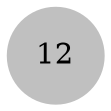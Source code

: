 digraph automate {
	rankdir=LR;
	size="8,5";
    node  [shape = circle];
    "12"  [style = "filled",color ="gray"];
}